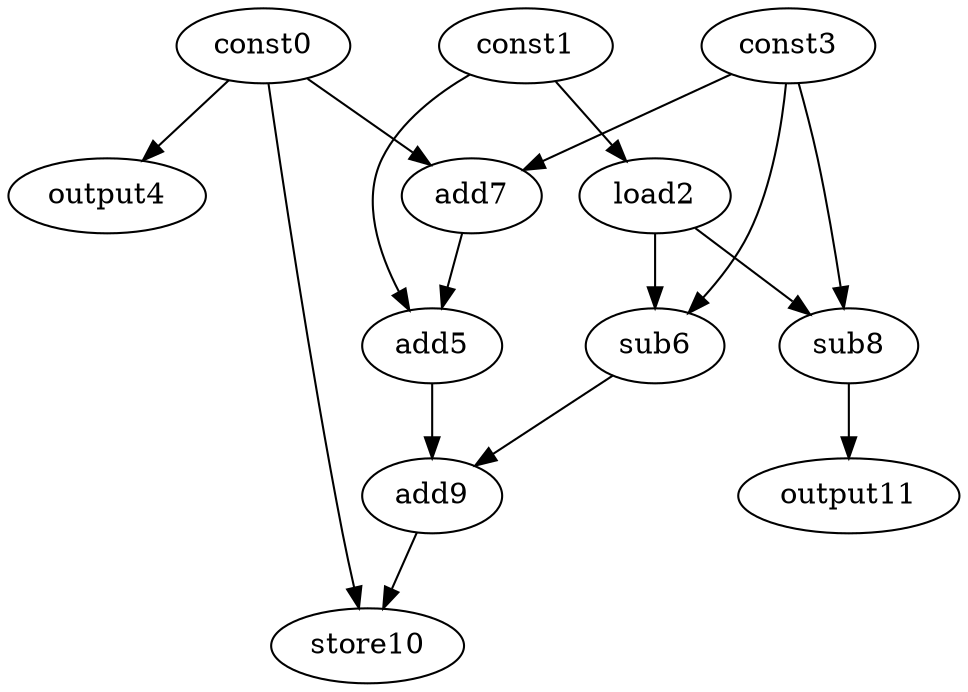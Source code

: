 digraph G { 
const0[opcode=const]; 
const1[opcode=const]; 
load2[opcode=load]; 
const3[opcode=const]; 
output4[opcode=output]; 
add5[opcode=add]; 
sub6[opcode=sub]; 
add7[opcode=add]; 
sub8[opcode=sub]; 
add9[opcode=add]; 
store10[opcode=store]; 
output11[opcode=output]; 
const1->load2[operand=0];
const0->output4[operand=0];
const0->add7[operand=0];
const3->add7[operand=1];
const1->add5[operand=0];
add7->add5[operand=1];
load2->sub6[operand=0];
const3->sub6[operand=1];
load2->sub8[operand=0];
const3->sub8[operand=1];
add5->add9[operand=0];
sub6->add9[operand=1];
sub8->output11[operand=0];
const0->store10[operand=0];
add9->store10[operand=1];
}
